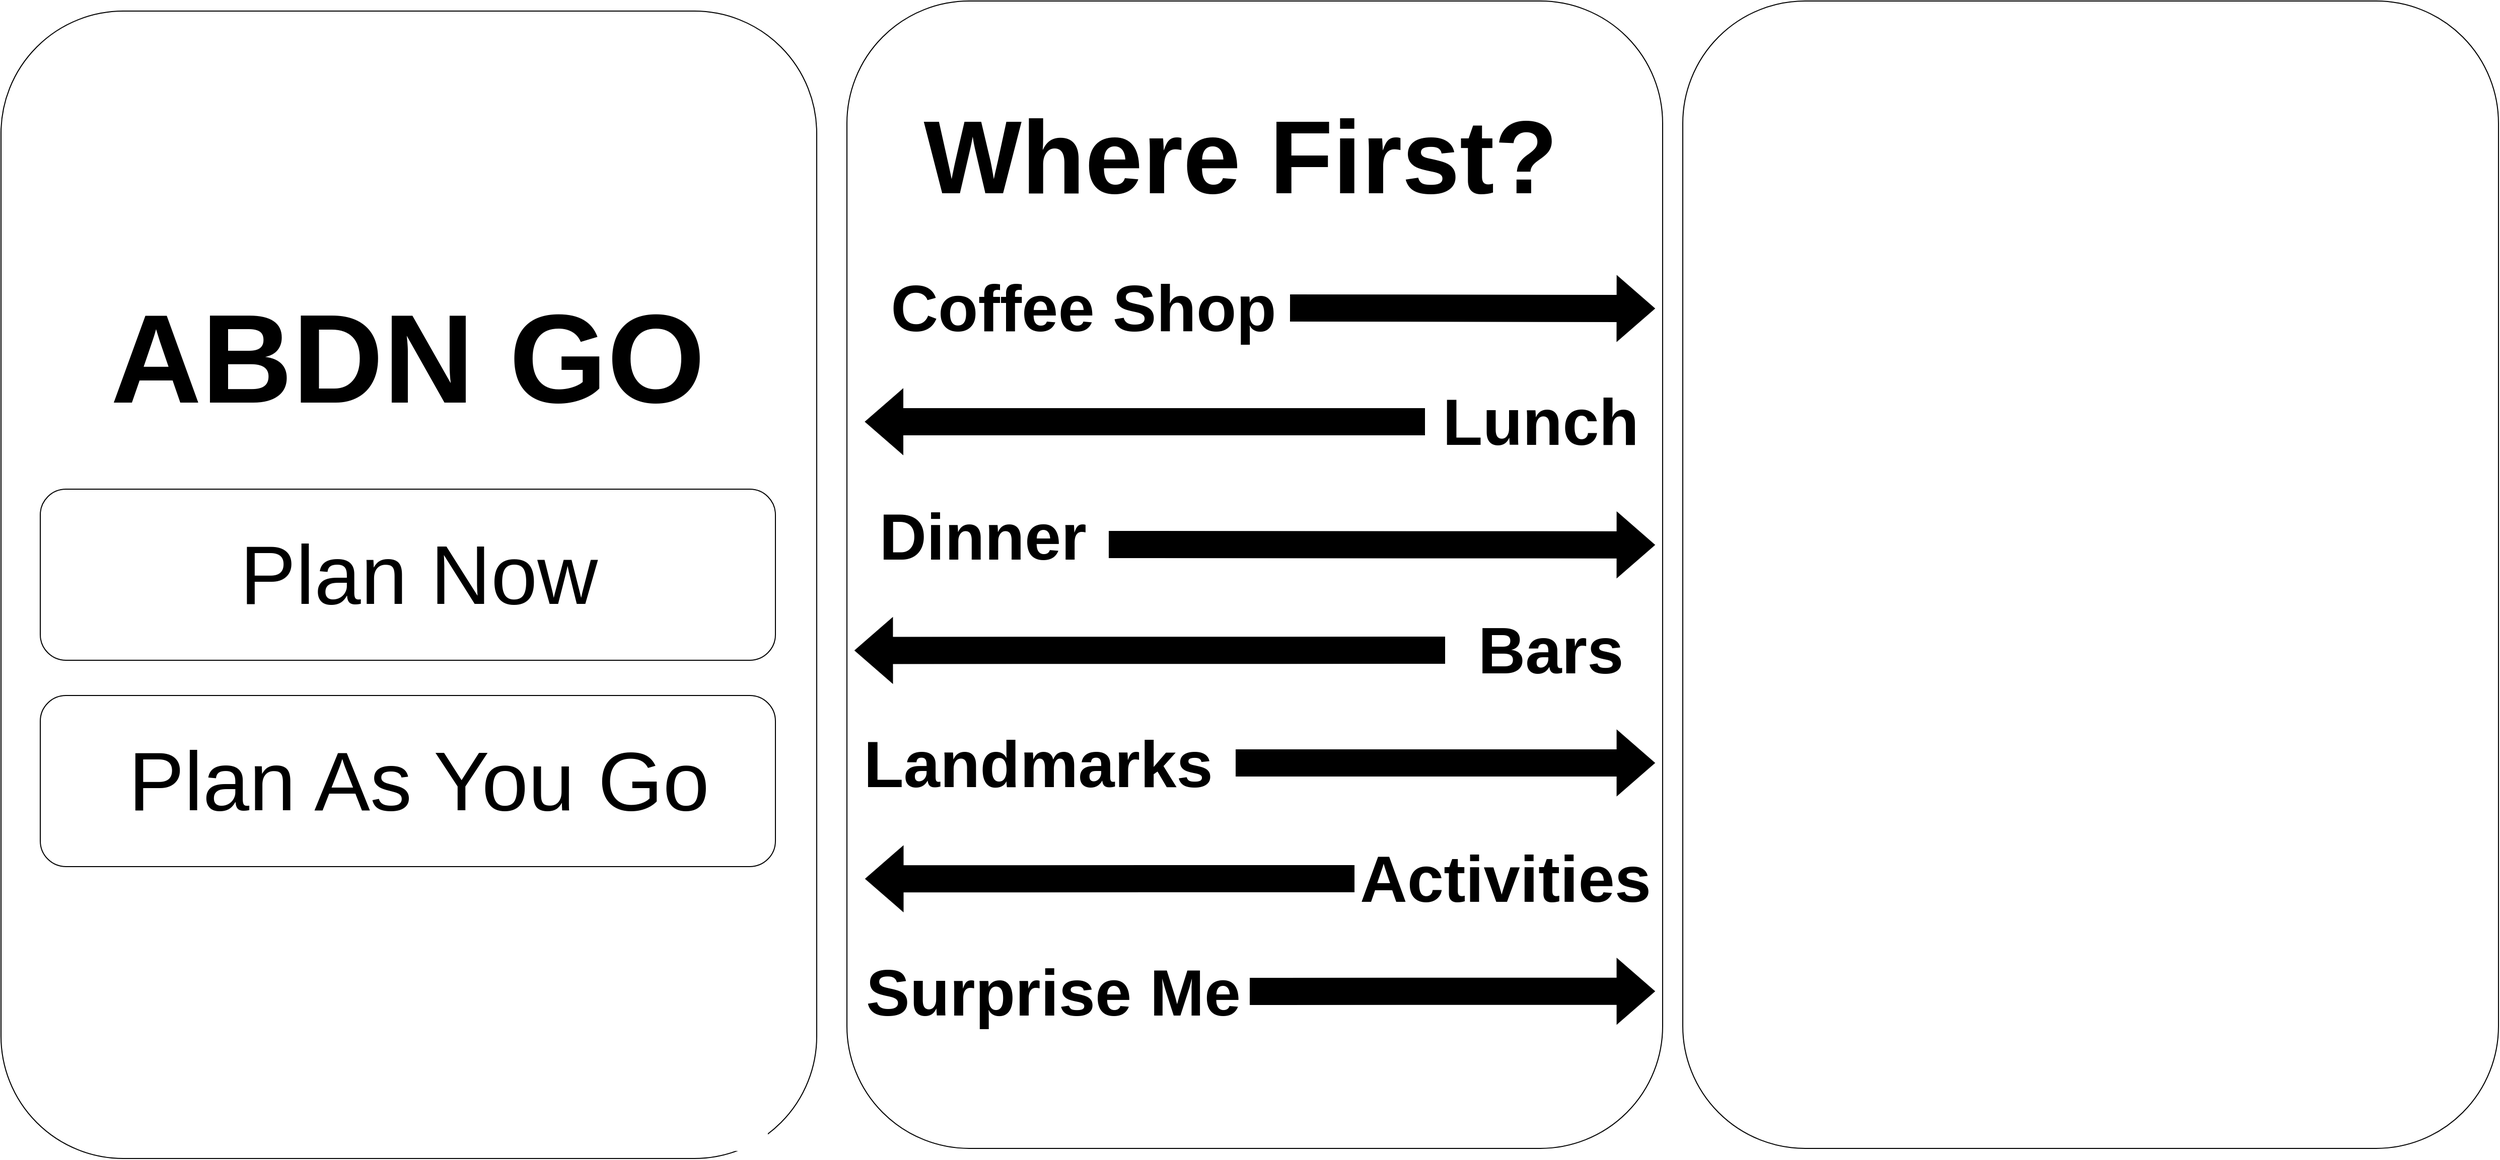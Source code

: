 <mxfile version="21.8.1" type="github">
  <diagram name="Page-1" id="qSBKfjo7JGSMNSEJkH3g">
    <mxGraphModel dx="2100" dy="1148" grid="1" gridSize="10" guides="1" tooltips="1" connect="1" arrows="1" fold="1" page="1" pageScale="1" pageWidth="827" pageHeight="1169" math="0" shadow="0">
      <root>
        <mxCell id="0" />
        <mxCell id="1" parent="0" />
        <mxCell id="ebgiKoA3hhUovEIoj04p-3" value="" style="rounded=1;whiteSpace=wrap;html=1;" vertex="1" parent="1">
          <mxGeometry x="10" y="10" width="810" height="1140" as="geometry" />
        </mxCell>
        <mxCell id="ebgiKoA3hhUovEIoj04p-4" value="" style="rounded=1;whiteSpace=wrap;html=1;" vertex="1" parent="1">
          <mxGeometry x="850" width="810" height="1140" as="geometry" />
        </mxCell>
        <mxCell id="ebgiKoA3hhUovEIoj04p-5" value="" style="rounded=1;whiteSpace=wrap;html=1;" vertex="1" parent="1">
          <mxGeometry x="1680" width="810" height="1140" as="geometry" />
        </mxCell>
        <mxCell id="ebgiKoA3hhUovEIoj04p-6" value="&lt;b&gt;&lt;font style=&quot;font-size: 125px;&quot;&gt;ABDN GO&lt;/font&gt;&lt;/b&gt;" style="text;html=1;strokeColor=none;fillColor=none;align=center;verticalAlign=middle;whiteSpace=wrap;rounded=0;" vertex="1" parent="1">
          <mxGeometry x="89" y="240" width="650" height="230" as="geometry" />
        </mxCell>
        <mxCell id="ebgiKoA3hhUovEIoj04p-9" value="" style="rounded=1;whiteSpace=wrap;html=1;" vertex="1" parent="1">
          <mxGeometry x="49" y="485" width="730" height="170" as="geometry" />
        </mxCell>
        <mxCell id="ebgiKoA3hhUovEIoj04p-10" value="" style="rounded=1;whiteSpace=wrap;html=1;" vertex="1" parent="1">
          <mxGeometry x="49" y="690" width="730" height="170" as="geometry" />
        </mxCell>
        <mxCell id="ebgiKoA3hhUovEIoj04p-11" value="&lt;font style=&quot;font-size: 83px;&quot;&gt;Plan Now&lt;/font&gt;" style="text;html=1;strokeColor=none;fillColor=none;align=center;verticalAlign=middle;whiteSpace=wrap;rounded=0;" vertex="1" parent="1">
          <mxGeometry x="130" y="505" width="590" height="130" as="geometry" />
        </mxCell>
        <mxCell id="ebgiKoA3hhUovEIoj04p-12" value="&lt;font style=&quot;font-size: 83px;&quot;&gt;Plan As You Go&lt;/font&gt;" style="text;html=1;strokeColor=none;fillColor=none;align=center;verticalAlign=middle;whiteSpace=wrap;rounded=0;" vertex="1" parent="1">
          <mxGeometry x="130" y="710" width="590" height="130" as="geometry" />
        </mxCell>
        <mxCell id="ebgiKoA3hhUovEIoj04p-13" value="&lt;b style=&quot;&quot;&gt;&lt;font style=&quot;font-size: 103px;&quot;&gt;Where First?&lt;/font&gt;&lt;/b&gt;" style="text;html=1;strokeColor=none;fillColor=none;align=center;verticalAlign=middle;whiteSpace=wrap;rounded=0;" vertex="1" parent="1">
          <mxGeometry x="916" y="40" width="650" height="230" as="geometry" />
        </mxCell>
        <mxCell id="ebgiKoA3hhUovEIoj04p-14" value="&lt;span style=&quot;font-size: 65px;&quot;&gt;&lt;b style=&quot;font-size: 65px;&quot;&gt;Coffee Shop&lt;/b&gt;&lt;/span&gt;" style="text;html=1;strokeColor=none;fillColor=none;align=center;verticalAlign=middle;whiteSpace=wrap;rounded=0;fontSize=65;" vertex="1" parent="1">
          <mxGeometry x="880" y="230" width="410" height="150" as="geometry" />
        </mxCell>
        <mxCell id="ebgiKoA3hhUovEIoj04p-15" value="&lt;span style=&quot;font-size: 65px;&quot;&gt;&lt;b style=&quot;font-size: 65px;&quot;&gt;Lunch&lt;/b&gt;&lt;/span&gt;" style="text;html=1;strokeColor=none;fillColor=none;align=center;verticalAlign=middle;whiteSpace=wrap;rounded=0;fontSize=65;" vertex="1" parent="1">
          <mxGeometry x="1424" y="343" width="230" height="150" as="geometry" />
        </mxCell>
        <mxCell id="ebgiKoA3hhUovEIoj04p-16" value="&lt;span style=&quot;font-size: 65px;&quot;&gt;&lt;b style=&quot;font-size: 65px;&quot;&gt;Dinner&lt;/b&gt;&lt;/span&gt;" style="text;html=1;strokeColor=none;fillColor=none;align=center;verticalAlign=middle;whiteSpace=wrap;rounded=0;fontSize=65;" vertex="1" parent="1">
          <mxGeometry x="880" y="457" width="210" height="150" as="geometry" />
        </mxCell>
        <mxCell id="ebgiKoA3hhUovEIoj04p-17" value="&lt;span style=&quot;font-size: 65px;&quot;&gt;&lt;b style=&quot;font-size: 65px;&quot;&gt;Landmarks&lt;/b&gt;&lt;/span&gt;" style="text;html=1;strokeColor=none;fillColor=none;align=center;verticalAlign=middle;whiteSpace=wrap;rounded=0;fontSize=65;" vertex="1" parent="1">
          <mxGeometry x="880" y="683" width="320" height="150" as="geometry" />
        </mxCell>
        <mxCell id="ebgiKoA3hhUovEIoj04p-18" value="&lt;span style=&quot;font-size: 65px;&quot;&gt;&lt;b style=&quot;font-size: 65px;&quot;&gt;Bars&lt;/b&gt;&lt;/span&gt;" style="text;html=1;strokeColor=none;fillColor=none;align=center;verticalAlign=middle;whiteSpace=wrap;rounded=0;fontSize=65;" vertex="1" parent="1">
          <mxGeometry x="1444" y="570" width="210" height="150" as="geometry" />
        </mxCell>
        <mxCell id="ebgiKoA3hhUovEIoj04p-20" value="&lt;span style=&quot;font-size: 65px;&quot;&gt;&lt;b style=&quot;font-size: 65px;&quot;&gt;Activities&lt;/b&gt;&lt;/span&gt;" style="text;html=1;strokeColor=none;fillColor=none;align=center;verticalAlign=middle;whiteSpace=wrap;rounded=0;fontSize=65;" vertex="1" parent="1">
          <mxGeometry x="1354" y="797" width="300" height="150" as="geometry" />
        </mxCell>
        <mxCell id="ebgiKoA3hhUovEIoj04p-21" value="&lt;span style=&quot;font-size: 65px;&quot;&gt;&lt;b style=&quot;font-size: 65px;&quot;&gt;Surprise&lt;/b&gt;&lt;/span&gt;&lt;b style=&quot;font-size: 65px;&quot;&gt;&amp;nbsp;Me&lt;/b&gt;" style="text;html=1;strokeColor=none;fillColor=none;align=center;verticalAlign=middle;whiteSpace=wrap;rounded=0;fontSize=65;" vertex="1" parent="1">
          <mxGeometry x="880" y="910" width="350" height="150" as="geometry" />
        </mxCell>
        <mxCell id="ebgiKoA3hhUovEIoj04p-24" value="" style="shape=flexArrow;endArrow=classic;html=1;rounded=0;exitX=1;exitY=0.5;exitDx=0;exitDy=0;strokeColor=default;fillColor=#000000;strokeWidth=9;entryX=0.988;entryY=0.268;entryDx=0;entryDy=0;entryPerimeter=0;" edge="1" parent="1" source="ebgiKoA3hhUovEIoj04p-14" target="ebgiKoA3hhUovEIoj04p-4">
          <mxGeometry width="50" height="50" relative="1" as="geometry">
            <mxPoint x="1490" y="250" as="sourcePoint" />
            <mxPoint x="1620" y="305" as="targetPoint" />
          </mxGeometry>
        </mxCell>
        <mxCell id="ebgiKoA3hhUovEIoj04p-25" value="" style="shape=flexArrow;endArrow=classic;html=1;rounded=0;strokeColor=default;fillColor=#000000;strokeWidth=9;entryX=0.988;entryY=0.474;entryDx=0;entryDy=0;entryPerimeter=0;" edge="1" parent="1" target="ebgiKoA3hhUovEIoj04p-4">
          <mxGeometry width="50" height="50" relative="1" as="geometry">
            <mxPoint x="1110" y="540" as="sourcePoint" />
            <mxPoint x="1620" y="540" as="targetPoint" />
          </mxGeometry>
        </mxCell>
        <mxCell id="ebgiKoA3hhUovEIoj04p-26" value="" style="shape=flexArrow;endArrow=classic;html=1;rounded=0;exitX=1;exitY=0.5;exitDx=0;exitDy=0;strokeColor=default;fillColor=#000000;strokeWidth=9;entryX=0.988;entryY=0.664;entryDx=0;entryDy=0;entryPerimeter=0;" edge="1" parent="1" target="ebgiKoA3hhUovEIoj04p-4">
          <mxGeometry width="50" height="50" relative="1" as="geometry">
            <mxPoint x="1236" y="757" as="sourcePoint" />
            <mxPoint x="1566" y="757" as="targetPoint" />
          </mxGeometry>
        </mxCell>
        <mxCell id="ebgiKoA3hhUovEIoj04p-27" value="" style="shape=flexArrow;endArrow=classic;html=1;rounded=0;exitX=1;exitY=0.5;exitDx=0;exitDy=0;strokeColor=default;fillColor=#000000;strokeWidth=9;entryX=0.988;entryY=0.863;entryDx=0;entryDy=0;entryPerimeter=0;" edge="1" parent="1" target="ebgiKoA3hhUovEIoj04p-4">
          <mxGeometry width="50" height="50" relative="1" as="geometry">
            <mxPoint x="1250" y="984" as="sourcePoint" />
            <mxPoint x="1580" y="984" as="targetPoint" />
          </mxGeometry>
        </mxCell>
        <mxCell id="ebgiKoA3hhUovEIoj04p-28" value="" style="shape=flexArrow;endArrow=classic;html=1;rounded=0;strokeColor=default;fillColor=#000000;strokeWidth=9;exitX=0;exitY=0.5;exitDx=0;exitDy=0;" edge="1" parent="1" source="ebgiKoA3hhUovEIoj04p-15">
          <mxGeometry width="50" height="50" relative="1" as="geometry">
            <mxPoint x="1110" y="450" as="sourcePoint" />
            <mxPoint x="870" y="418" as="targetPoint" />
          </mxGeometry>
        </mxCell>
        <mxCell id="ebgiKoA3hhUovEIoj04p-29" value="" style="shape=flexArrow;endArrow=classic;html=1;rounded=0;strokeColor=default;fillColor=#000000;strokeWidth=9;entryX=0.012;entryY=0.566;entryDx=0;entryDy=0;entryPerimeter=0;exitX=0;exitY=0.5;exitDx=0;exitDy=0;" edge="1" parent="1" source="ebgiKoA3hhUovEIoj04p-18" target="ebgiKoA3hhUovEIoj04p-4">
          <mxGeometry width="50" height="50" relative="1" as="geometry">
            <mxPoint x="1130" y="560" as="sourcePoint" />
            <mxPoint x="1670" y="560" as="targetPoint" />
          </mxGeometry>
        </mxCell>
        <mxCell id="ebgiKoA3hhUovEIoj04p-30" value="" style="shape=flexArrow;endArrow=classic;html=1;rounded=0;strokeColor=default;fillColor=#000000;strokeWidth=9;entryX=0.025;entryY=0.765;entryDx=0;entryDy=0;entryPerimeter=0;exitX=0;exitY=0.5;exitDx=0;exitDy=0;" edge="1" parent="1" source="ebgiKoA3hhUovEIoj04p-20" target="ebgiKoA3hhUovEIoj04p-4">
          <mxGeometry width="50" height="50" relative="1" as="geometry">
            <mxPoint x="1140" y="570" as="sourcePoint" />
            <mxPoint x="1680" y="570" as="targetPoint" />
          </mxGeometry>
        </mxCell>
      </root>
    </mxGraphModel>
  </diagram>
</mxfile>
